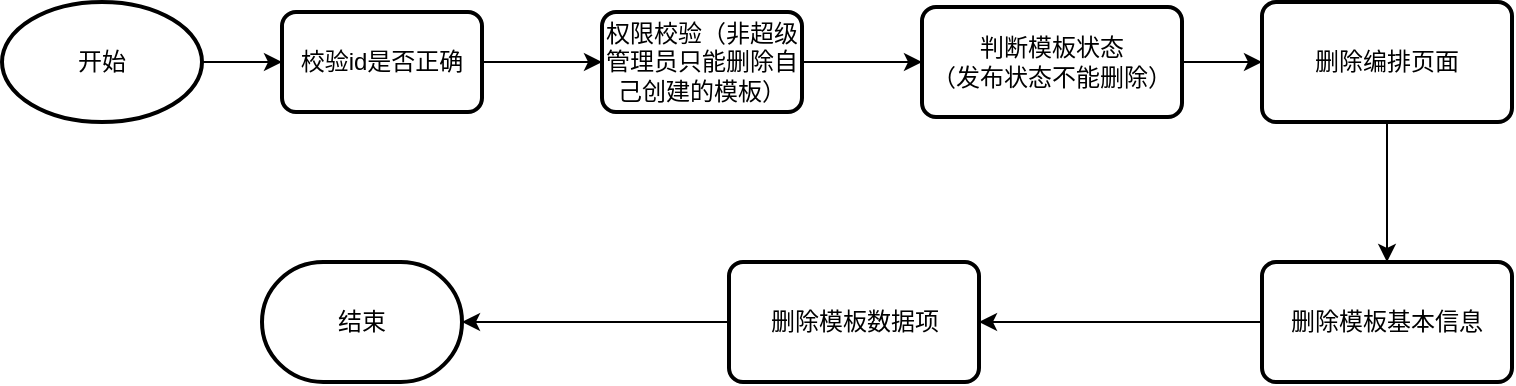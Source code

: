 <mxfile version="21.1.4" type="github">
  <diagram name="第 1 页" id="tZk7zVh1FRjKpm8kulYE">
    <mxGraphModel dx="1354" dy="635" grid="1" gridSize="10" guides="1" tooltips="1" connect="1" arrows="1" fold="1" page="1" pageScale="1" pageWidth="827" pageHeight="1169" math="0" shadow="0">
      <root>
        <mxCell id="0" />
        <mxCell id="1" parent="0" />
        <mxCell id="eZ984xiOLlbAgk13nQBR-4" value="" style="edgeStyle=orthogonalEdgeStyle;rounded=0;orthogonalLoop=1;jettySize=auto;html=1;" parent="1" source="eZ984xiOLlbAgk13nQBR-1" target="eZ984xiOLlbAgk13nQBR-2" edge="1">
          <mxGeometry relative="1" as="geometry" />
        </mxCell>
        <mxCell id="eZ984xiOLlbAgk13nQBR-1" value="开始" style="strokeWidth=2;html=1;shape=mxgraph.flowchart.start_1;whiteSpace=wrap;" parent="1" vertex="1">
          <mxGeometry x="50" y="50" width="100" height="60" as="geometry" />
        </mxCell>
        <mxCell id="eZ984xiOLlbAgk13nQBR-5" value="" style="edgeStyle=orthogonalEdgeStyle;rounded=0;orthogonalLoop=1;jettySize=auto;html=1;" parent="1" source="eZ984xiOLlbAgk13nQBR-2" target="eZ984xiOLlbAgk13nQBR-3" edge="1">
          <mxGeometry relative="1" as="geometry" />
        </mxCell>
        <mxCell id="eZ984xiOLlbAgk13nQBR-2" value="校验id是否正确" style="rounded=1;whiteSpace=wrap;html=1;absoluteArcSize=1;arcSize=14;strokeWidth=2;" parent="1" vertex="1">
          <mxGeometry x="190" y="55" width="100" height="50" as="geometry" />
        </mxCell>
        <mxCell id="eZ984xiOLlbAgk13nQBR-7" value="" style="edgeStyle=orthogonalEdgeStyle;rounded=0;orthogonalLoop=1;jettySize=auto;html=1;" parent="1" source="eZ984xiOLlbAgk13nQBR-3" target="eZ984xiOLlbAgk13nQBR-6" edge="1">
          <mxGeometry relative="1" as="geometry" />
        </mxCell>
        <mxCell id="eZ984xiOLlbAgk13nQBR-3" value="权限校验（非超级管理员只能删除自己创建的模板）" style="rounded=1;whiteSpace=wrap;html=1;absoluteArcSize=1;arcSize=14;strokeWidth=2;" parent="1" vertex="1">
          <mxGeometry x="350" y="55" width="100" height="50" as="geometry" />
        </mxCell>
        <mxCell id="eZ984xiOLlbAgk13nQBR-13" value="" style="edgeStyle=orthogonalEdgeStyle;rounded=0;orthogonalLoop=1;jettySize=auto;html=1;" parent="1" source="eZ984xiOLlbAgk13nQBR-6" target="eZ984xiOLlbAgk13nQBR-8" edge="1">
          <mxGeometry relative="1" as="geometry" />
        </mxCell>
        <mxCell id="eZ984xiOLlbAgk13nQBR-6" value="判断模板状态&lt;br&gt;（发布状态不能删除）" style="rounded=1;whiteSpace=wrap;html=1;absoluteArcSize=1;arcSize=14;strokeWidth=2;" parent="1" vertex="1">
          <mxGeometry x="510" y="52.5" width="130" height="55" as="geometry" />
        </mxCell>
        <mxCell id="eZ984xiOLlbAgk13nQBR-14" value="" style="edgeStyle=orthogonalEdgeStyle;rounded=0;orthogonalLoop=1;jettySize=auto;html=1;" parent="1" source="eZ984xiOLlbAgk13nQBR-8" target="eZ984xiOLlbAgk13nQBR-9" edge="1">
          <mxGeometry relative="1" as="geometry" />
        </mxCell>
        <mxCell id="eZ984xiOLlbAgk13nQBR-8" value="删除编排页面" style="rounded=1;whiteSpace=wrap;html=1;absoluteArcSize=1;arcSize=14;strokeWidth=2;" parent="1" vertex="1">
          <mxGeometry x="680" y="50" width="125" height="60" as="geometry" />
        </mxCell>
        <mxCell id="eZ984xiOLlbAgk13nQBR-15" value="" style="edgeStyle=orthogonalEdgeStyle;rounded=0;orthogonalLoop=1;jettySize=auto;html=1;" parent="1" source="eZ984xiOLlbAgk13nQBR-9" target="eZ984xiOLlbAgk13nQBR-11" edge="1">
          <mxGeometry relative="1" as="geometry" />
        </mxCell>
        <mxCell id="eZ984xiOLlbAgk13nQBR-9" value="删除模板基本信息" style="rounded=1;whiteSpace=wrap;html=1;absoluteArcSize=1;arcSize=14;strokeWidth=2;" parent="1" vertex="1">
          <mxGeometry x="680" y="180" width="125" height="60" as="geometry" />
        </mxCell>
        <mxCell id="y9_pgHASh86s5esXUV1P-1" style="edgeStyle=orthogonalEdgeStyle;rounded=0;orthogonalLoop=1;jettySize=auto;html=1;" edge="1" parent="1" source="eZ984xiOLlbAgk13nQBR-11" target="eZ984xiOLlbAgk13nQBR-12">
          <mxGeometry relative="1" as="geometry" />
        </mxCell>
        <mxCell id="eZ984xiOLlbAgk13nQBR-11" value="删除模板数据项" style="rounded=1;whiteSpace=wrap;html=1;absoluteArcSize=1;arcSize=14;strokeWidth=2;" parent="1" vertex="1">
          <mxGeometry x="413.5" y="180" width="125" height="60" as="geometry" />
        </mxCell>
        <mxCell id="eZ984xiOLlbAgk13nQBR-12" value="结束" style="strokeWidth=2;html=1;shape=mxgraph.flowchart.terminator;whiteSpace=wrap;" parent="1" vertex="1">
          <mxGeometry x="180" y="180" width="100" height="60" as="geometry" />
        </mxCell>
      </root>
    </mxGraphModel>
  </diagram>
</mxfile>
